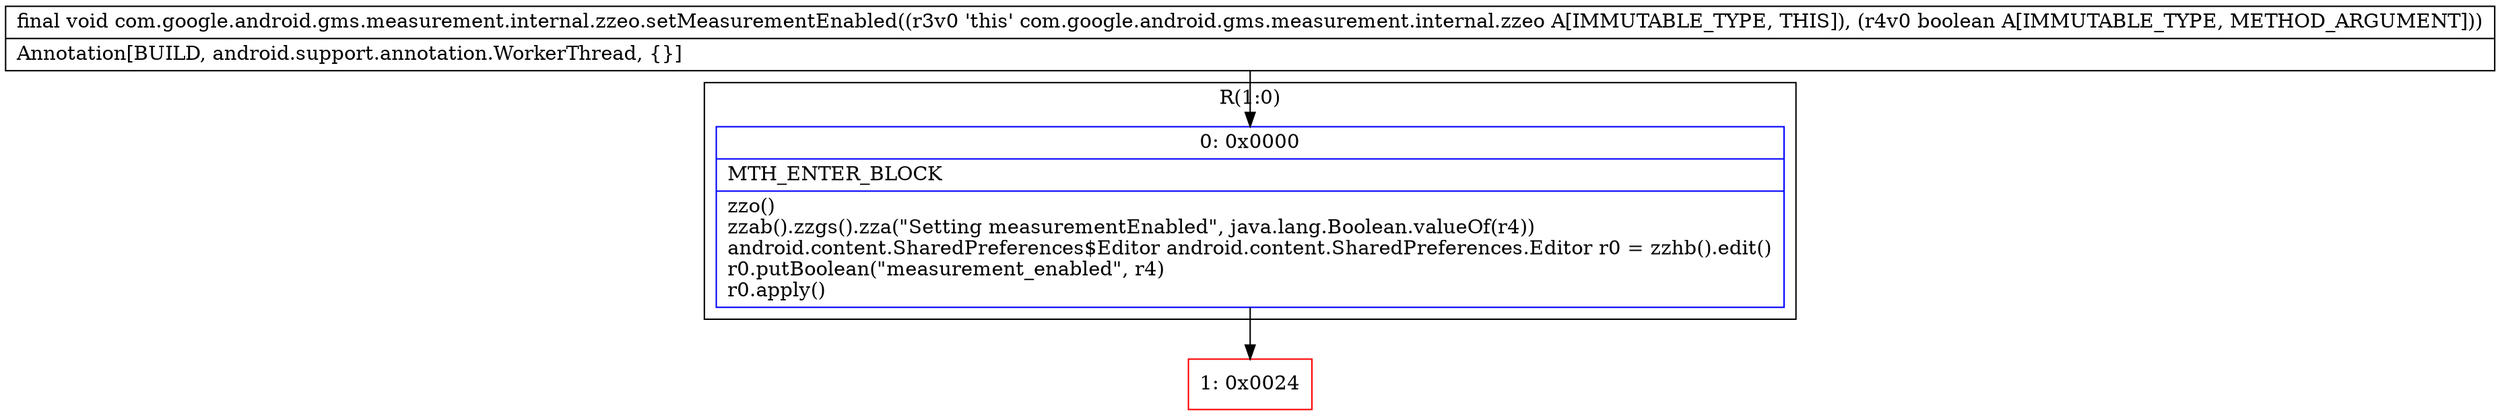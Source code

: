 digraph "CFG forcom.google.android.gms.measurement.internal.zzeo.setMeasurementEnabled(Z)V" {
subgraph cluster_Region_1169434137 {
label = "R(1:0)";
node [shape=record,color=blue];
Node_0 [shape=record,label="{0\:\ 0x0000|MTH_ENTER_BLOCK\l|zzo()\lzzab().zzgs().zza(\"Setting measurementEnabled\", java.lang.Boolean.valueOf(r4))\landroid.content.SharedPreferences$Editor android.content.SharedPreferences.Editor r0 = zzhb().edit()\lr0.putBoolean(\"measurement_enabled\", r4)\lr0.apply()\l}"];
}
Node_1 [shape=record,color=red,label="{1\:\ 0x0024}"];
MethodNode[shape=record,label="{final void com.google.android.gms.measurement.internal.zzeo.setMeasurementEnabled((r3v0 'this' com.google.android.gms.measurement.internal.zzeo A[IMMUTABLE_TYPE, THIS]), (r4v0 boolean A[IMMUTABLE_TYPE, METHOD_ARGUMENT]))  | Annotation[BUILD, android.support.annotation.WorkerThread, \{\}]\l}"];
MethodNode -> Node_0;
Node_0 -> Node_1;
}

